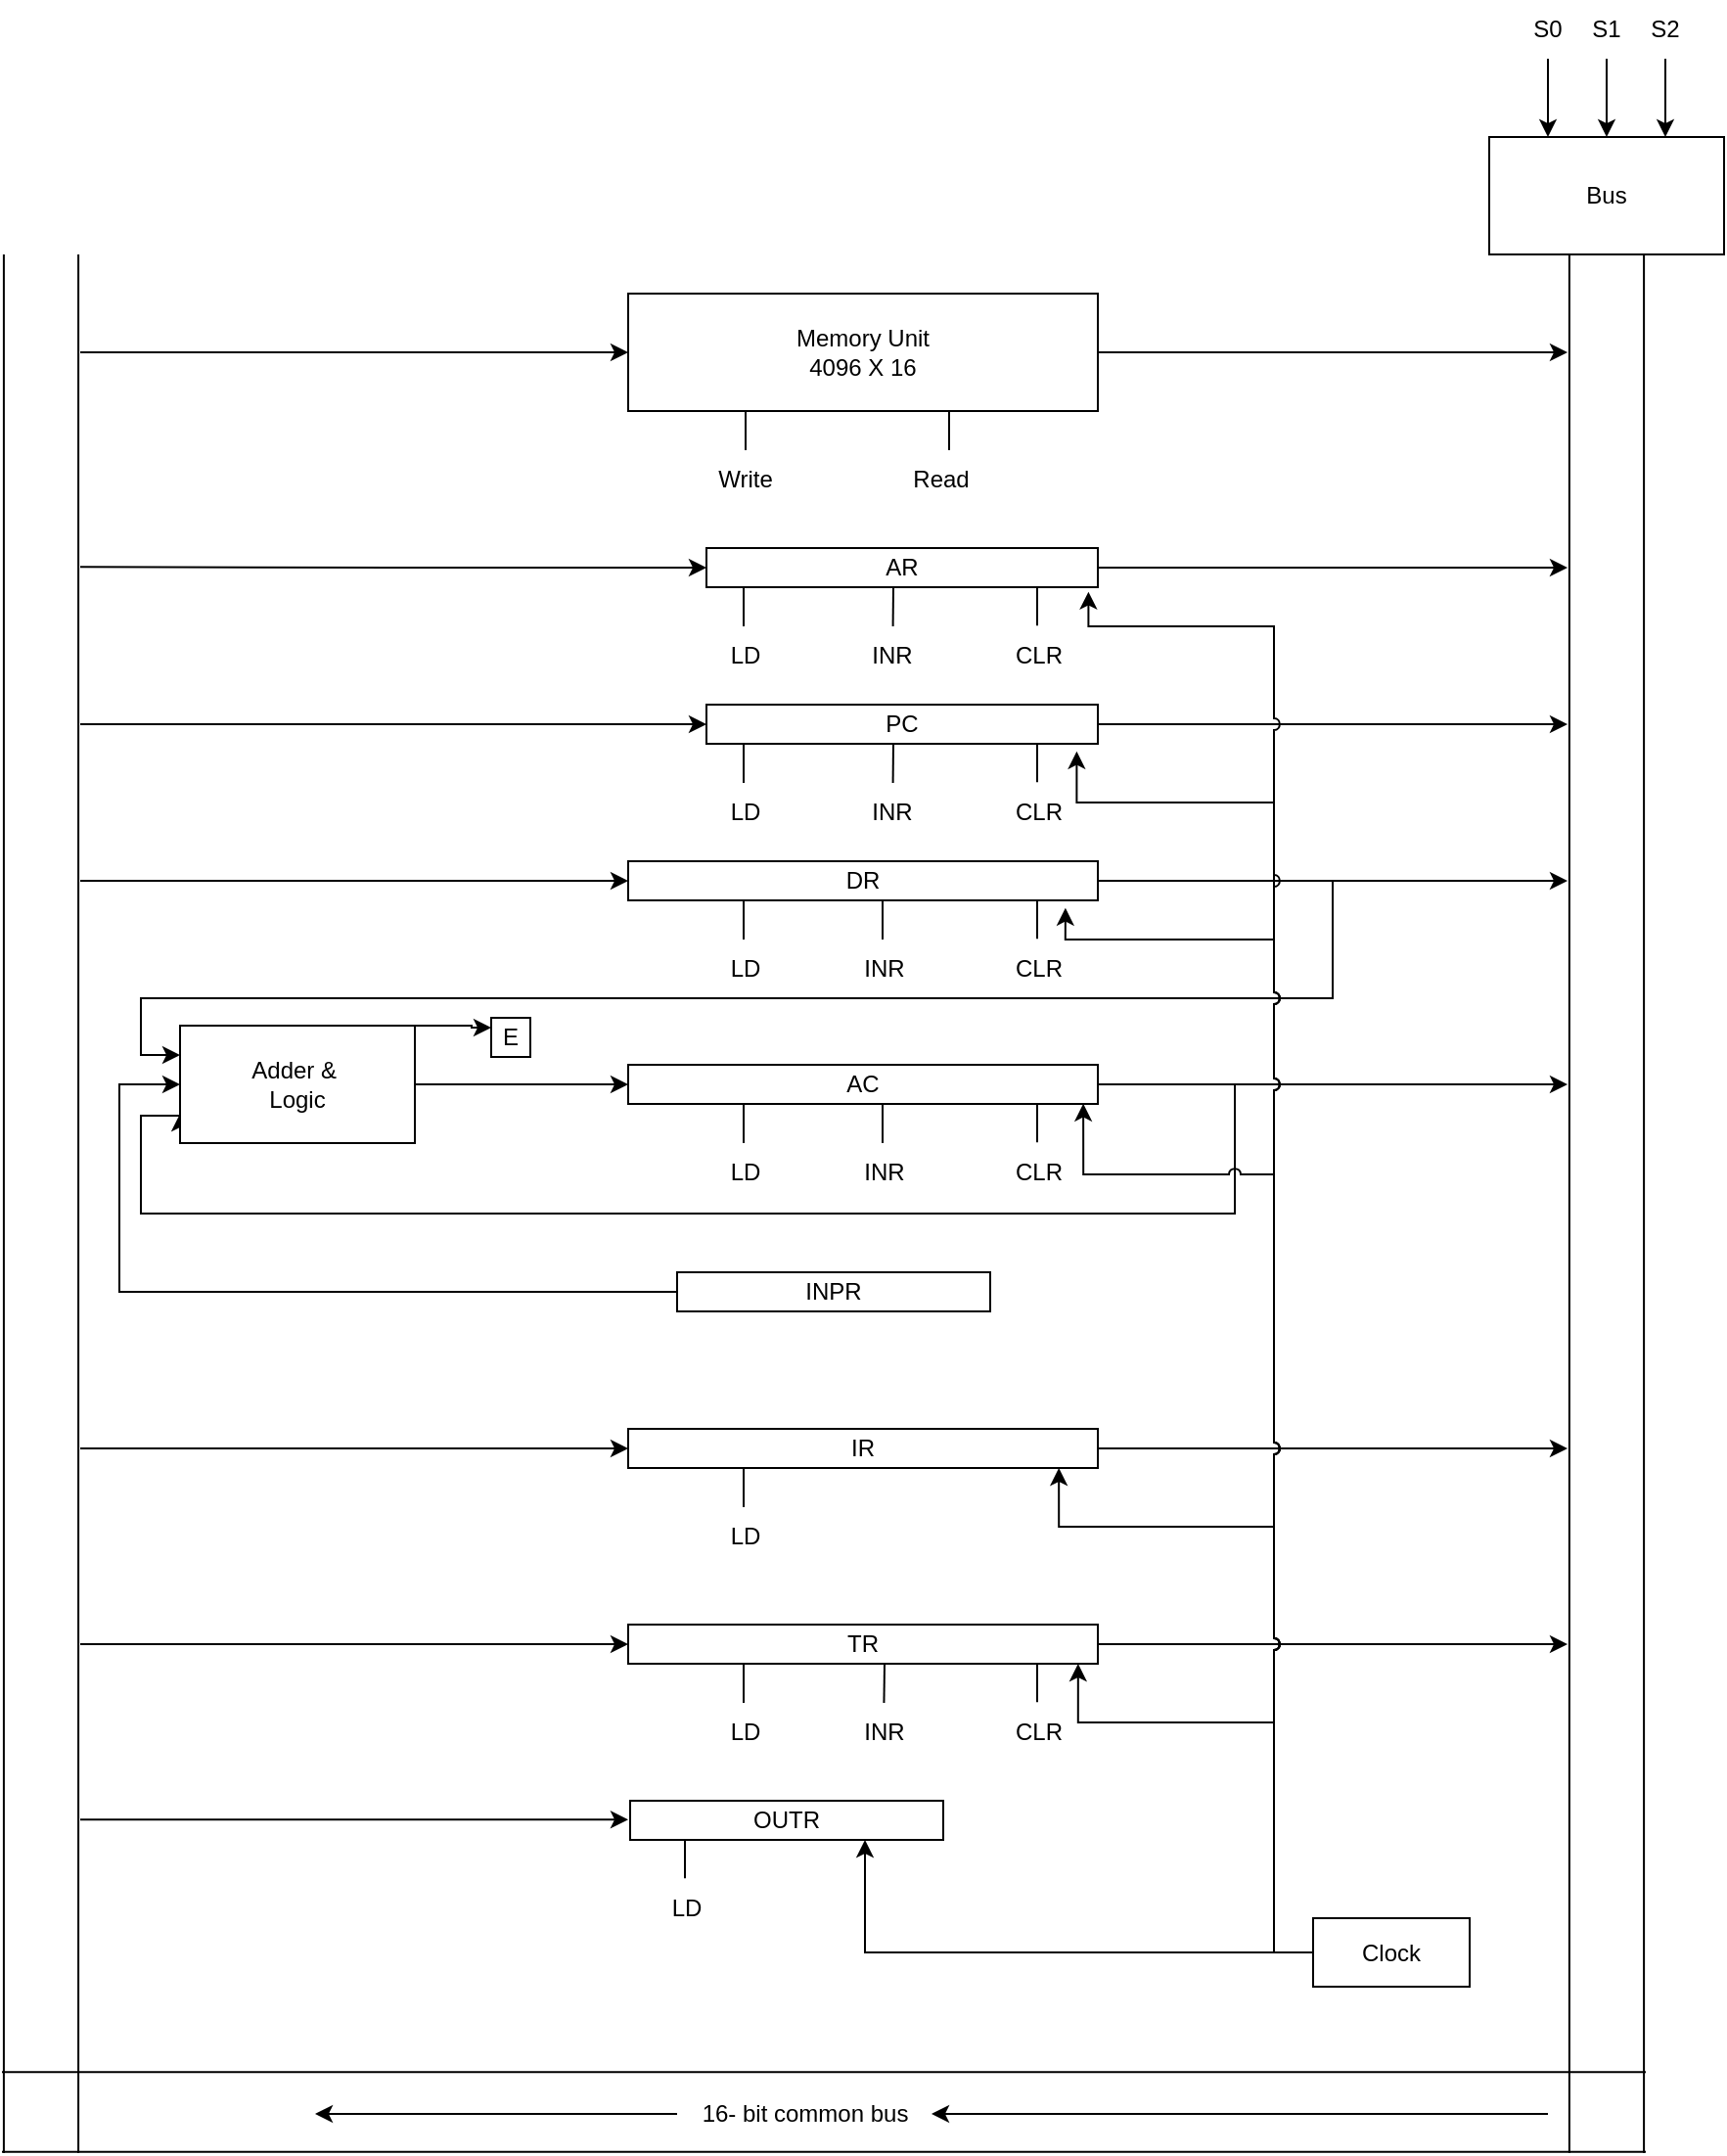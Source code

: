<mxfile version="26.0.4">
  <diagram name="Page-1" id="NOIpZjbtEaGWMHecZrJ_">
    <mxGraphModel dx="1195" dy="697" grid="1" gridSize="10" guides="1" tooltips="1" connect="1" arrows="1" fold="1" page="1" pageScale="1" pageWidth="850" pageHeight="1100" math="0" shadow="0">
      <root>
        <mxCell id="0" />
        <mxCell id="1" parent="0" />
        <mxCell id="PT3ssZ1KaxSmKBL_-T_G-2" value="" style="shape=link;html=1;rounded=0;width=38.095;" edge="1" parent="1">
          <mxGeometry width="100" relative="1" as="geometry">
            <mxPoint x="820" y="1120" as="sourcePoint" />
            <mxPoint x="820" y="150" as="targetPoint" />
          </mxGeometry>
        </mxCell>
        <mxCell id="PT3ssZ1KaxSmKBL_-T_G-3" value="" style="shape=link;html=1;rounded=0;width=40.857;" edge="1" parent="1">
          <mxGeometry width="100" relative="1" as="geometry">
            <mxPoint y="1099" as="sourcePoint" />
            <mxPoint x="840" y="1099" as="targetPoint" />
          </mxGeometry>
        </mxCell>
        <mxCell id="PT3ssZ1KaxSmKBL_-T_G-5" value="" style="shape=link;html=1;rounded=0;width=38.095;" edge="1" parent="1">
          <mxGeometry width="100" relative="1" as="geometry">
            <mxPoint x="20" y="1120" as="sourcePoint" />
            <mxPoint x="20" y="150" as="targetPoint" />
          </mxGeometry>
        </mxCell>
        <mxCell id="PT3ssZ1KaxSmKBL_-T_G-9" style="edgeStyle=orthogonalEdgeStyle;rounded=0;orthogonalLoop=1;jettySize=auto;html=1;endArrow=none;endFill=0;startArrow=classic;startFill=1;" edge="1" parent="1" source="PT3ssZ1KaxSmKBL_-T_G-6">
          <mxGeometry relative="1" as="geometry">
            <mxPoint x="820" y="50" as="targetPoint" />
          </mxGeometry>
        </mxCell>
        <mxCell id="PT3ssZ1KaxSmKBL_-T_G-10" style="edgeStyle=orthogonalEdgeStyle;rounded=0;orthogonalLoop=1;jettySize=auto;html=1;exitX=0.25;exitY=0;exitDx=0;exitDy=0;startArrow=classic;startFill=1;endArrow=none;endFill=0;" edge="1" parent="1" source="PT3ssZ1KaxSmKBL_-T_G-6">
          <mxGeometry relative="1" as="geometry">
            <mxPoint x="790" y="50" as="targetPoint" />
          </mxGeometry>
        </mxCell>
        <mxCell id="PT3ssZ1KaxSmKBL_-T_G-11" style="edgeStyle=orthogonalEdgeStyle;rounded=0;orthogonalLoop=1;jettySize=auto;html=1;exitX=0.75;exitY=0;exitDx=0;exitDy=0;startArrow=classic;startFill=1;endArrow=none;endFill=0;" edge="1" parent="1" source="PT3ssZ1KaxSmKBL_-T_G-6">
          <mxGeometry relative="1" as="geometry">
            <mxPoint x="850" y="50" as="targetPoint" />
          </mxGeometry>
        </mxCell>
        <mxCell id="PT3ssZ1KaxSmKBL_-T_G-6" value="Bus" style="rounded=0;whiteSpace=wrap;html=1;" vertex="1" parent="1">
          <mxGeometry x="760" y="90" width="120" height="60" as="geometry" />
        </mxCell>
        <mxCell id="PT3ssZ1KaxSmKBL_-T_G-12" value="S0" style="text;html=1;align=center;verticalAlign=middle;whiteSpace=wrap;rounded=0;" vertex="1" parent="1">
          <mxGeometry x="760" y="20" width="60" height="30" as="geometry" />
        </mxCell>
        <mxCell id="PT3ssZ1KaxSmKBL_-T_G-13" value="S1" style="text;html=1;align=center;verticalAlign=middle;whiteSpace=wrap;rounded=0;" vertex="1" parent="1">
          <mxGeometry x="790" y="20" width="60" height="30" as="geometry" />
        </mxCell>
        <mxCell id="PT3ssZ1KaxSmKBL_-T_G-14" value="S2" style="text;html=1;align=center;verticalAlign=middle;whiteSpace=wrap;rounded=0;" vertex="1" parent="1">
          <mxGeometry x="820" y="20" width="60" height="30" as="geometry" />
        </mxCell>
        <mxCell id="PT3ssZ1KaxSmKBL_-T_G-16" style="edgeStyle=orthogonalEdgeStyle;rounded=0;orthogonalLoop=1;jettySize=auto;html=1;" edge="1" parent="1" source="PT3ssZ1KaxSmKBL_-T_G-15">
          <mxGeometry relative="1" as="geometry">
            <mxPoint x="800" y="200.0" as="targetPoint" />
          </mxGeometry>
        </mxCell>
        <mxCell id="PT3ssZ1KaxSmKBL_-T_G-17" style="edgeStyle=orthogonalEdgeStyle;rounded=0;orthogonalLoop=1;jettySize=auto;html=1;endArrow=none;endFill=0;startArrow=classic;startFill=1;" edge="1" parent="1" source="PT3ssZ1KaxSmKBL_-T_G-15">
          <mxGeometry relative="1" as="geometry">
            <mxPoint x="40" y="200.0" as="targetPoint" />
          </mxGeometry>
        </mxCell>
        <mxCell id="PT3ssZ1KaxSmKBL_-T_G-15" value="Memory Unit&lt;div&gt;4096 X 16&lt;/div&gt;" style="rounded=0;whiteSpace=wrap;html=1;" vertex="1" parent="1">
          <mxGeometry x="320" y="170" width="240" height="60" as="geometry" />
        </mxCell>
        <mxCell id="PT3ssZ1KaxSmKBL_-T_G-18" value="" style="endArrow=none;html=1;rounded=0;entryX=0.25;entryY=1;entryDx=0;entryDy=0;exitX=0.5;exitY=0;exitDx=0;exitDy=0;" edge="1" parent="1" source="PT3ssZ1KaxSmKBL_-T_G-19" target="PT3ssZ1KaxSmKBL_-T_G-15">
          <mxGeometry width="50" height="50" relative="1" as="geometry">
            <mxPoint x="350" y="250" as="sourcePoint" />
            <mxPoint x="390" y="250" as="targetPoint" />
          </mxGeometry>
        </mxCell>
        <mxCell id="PT3ssZ1KaxSmKBL_-T_G-19" value="&lt;div&gt;Write&lt;/div&gt;" style="text;html=1;align=center;verticalAlign=middle;whiteSpace=wrap;rounded=0;" vertex="1" parent="1">
          <mxGeometry x="350" y="250" width="60" height="30" as="geometry" />
        </mxCell>
        <mxCell id="PT3ssZ1KaxSmKBL_-T_G-21" value="" style="endArrow=none;html=1;rounded=0;entryX=0.25;entryY=1;entryDx=0;entryDy=0;" edge="1" parent="1">
          <mxGeometry width="50" height="50" relative="1" as="geometry">
            <mxPoint x="484" y="250" as="sourcePoint" />
            <mxPoint x="484" y="230" as="targetPoint" />
          </mxGeometry>
        </mxCell>
        <mxCell id="PT3ssZ1KaxSmKBL_-T_G-22" value="&lt;div&gt;Read&lt;/div&gt;" style="text;html=1;align=center;verticalAlign=middle;whiteSpace=wrap;rounded=0;" vertex="1" parent="1">
          <mxGeometry x="450" y="250" width="60" height="30" as="geometry" />
        </mxCell>
        <mxCell id="PT3ssZ1KaxSmKBL_-T_G-24" style="edgeStyle=orthogonalEdgeStyle;rounded=0;orthogonalLoop=1;jettySize=auto;html=1;" edge="1" parent="1" source="PT3ssZ1KaxSmKBL_-T_G-23">
          <mxGeometry relative="1" as="geometry">
            <mxPoint x="800.0" y="310.0" as="targetPoint" />
          </mxGeometry>
        </mxCell>
        <mxCell id="PT3ssZ1KaxSmKBL_-T_G-23" value="AR" style="rounded=0;whiteSpace=wrap;html=1;" vertex="1" parent="1">
          <mxGeometry x="360" y="300" width="200" height="20" as="geometry" />
        </mxCell>
        <mxCell id="PT3ssZ1KaxSmKBL_-T_G-26" style="edgeStyle=orthogonalEdgeStyle;rounded=0;orthogonalLoop=1;jettySize=auto;html=1;endArrow=none;endFill=0;startArrow=classic;startFill=1;exitX=0;exitY=0.5;exitDx=0;exitDy=0;" edge="1" parent="1" source="PT3ssZ1KaxSmKBL_-T_G-23">
          <mxGeometry relative="1" as="geometry">
            <mxPoint x="40" y="309.66" as="targetPoint" />
            <mxPoint x="280" y="309.66" as="sourcePoint" />
          </mxGeometry>
        </mxCell>
        <mxCell id="PT3ssZ1KaxSmKBL_-T_G-28" value="" style="endArrow=none;html=1;rounded=0;edgeStyle=elbowEdgeStyle;elbow=horizontal;entryX=0.102;entryY=1.017;entryDx=0;entryDy=0;entryPerimeter=0;" edge="1" parent="1">
          <mxGeometry width="50" height="50" relative="1" as="geometry">
            <mxPoint x="379" y="340" as="sourcePoint" />
            <mxPoint x="379.4" y="320.34" as="targetPoint" />
          </mxGeometry>
        </mxCell>
        <mxCell id="PT3ssZ1KaxSmKBL_-T_G-29" value="LD" style="text;html=1;align=center;verticalAlign=middle;whiteSpace=wrap;rounded=0;" vertex="1" parent="1">
          <mxGeometry x="350" y="340" width="60" height="30" as="geometry" />
        </mxCell>
        <mxCell id="PT3ssZ1KaxSmKBL_-T_G-30" value="" style="endArrow=none;html=1;rounded=0;edgeStyle=elbowEdgeStyle;entryX=0.48;entryY=1;entryDx=0;entryDy=0;entryPerimeter=0;" edge="1" parent="1" target="PT3ssZ1KaxSmKBL_-T_G-23">
          <mxGeometry width="50" height="50" relative="1" as="geometry">
            <mxPoint x="455.3" y="340" as="sourcePoint" />
            <mxPoint x="454.7" y="321.56" as="targetPoint" />
          </mxGeometry>
        </mxCell>
        <mxCell id="PT3ssZ1KaxSmKBL_-T_G-31" value="INR" style="text;html=1;align=center;verticalAlign=middle;whiteSpace=wrap;rounded=0;" vertex="1" parent="1">
          <mxGeometry x="425" y="340" width="60" height="30" as="geometry" />
        </mxCell>
        <mxCell id="PT3ssZ1KaxSmKBL_-T_G-32" value="CLR" style="text;html=1;align=center;verticalAlign=middle;whiteSpace=wrap;rounded=0;" vertex="1" parent="1">
          <mxGeometry x="500" y="339.66" width="60" height="30" as="geometry" />
        </mxCell>
        <mxCell id="PT3ssZ1KaxSmKBL_-T_G-33" value="" style="endArrow=none;html=1;rounded=0;edgeStyle=elbowEdgeStyle;elbow=horizontal;entryX=0.102;entryY=1.017;entryDx=0;entryDy=0;entryPerimeter=0;" edge="1" parent="1">
          <mxGeometry width="50" height="50" relative="1" as="geometry">
            <mxPoint x="529" y="339.66" as="sourcePoint" />
            <mxPoint x="529.4" y="320.0" as="targetPoint" />
          </mxGeometry>
        </mxCell>
        <mxCell id="PT3ssZ1KaxSmKBL_-T_G-42" style="edgeStyle=orthogonalEdgeStyle;rounded=0;orthogonalLoop=1;jettySize=auto;html=1;" edge="1" parent="1" source="PT3ssZ1KaxSmKBL_-T_G-34">
          <mxGeometry relative="1" as="geometry">
            <mxPoint x="800" y="390" as="targetPoint" />
          </mxGeometry>
        </mxCell>
        <mxCell id="PT3ssZ1KaxSmKBL_-T_G-34" value="PC" style="rounded=0;whiteSpace=wrap;html=1;" vertex="1" parent="1">
          <mxGeometry x="360" y="380" width="200" height="20" as="geometry" />
        </mxCell>
        <mxCell id="PT3ssZ1KaxSmKBL_-T_G-35" value="" style="endArrow=none;html=1;rounded=0;edgeStyle=elbowEdgeStyle;elbow=horizontal;entryX=0.102;entryY=1.017;entryDx=0;entryDy=0;entryPerimeter=0;" edge="1" parent="1">
          <mxGeometry width="50" height="50" relative="1" as="geometry">
            <mxPoint x="379" y="420" as="sourcePoint" />
            <mxPoint x="379.4" y="400.34" as="targetPoint" />
          </mxGeometry>
        </mxCell>
        <mxCell id="PT3ssZ1KaxSmKBL_-T_G-36" value="LD" style="text;html=1;align=center;verticalAlign=middle;whiteSpace=wrap;rounded=0;" vertex="1" parent="1">
          <mxGeometry x="350" y="420" width="60" height="30" as="geometry" />
        </mxCell>
        <mxCell id="PT3ssZ1KaxSmKBL_-T_G-37" value="" style="endArrow=none;html=1;rounded=0;edgeStyle=elbowEdgeStyle;entryX=0.48;entryY=1;entryDx=0;entryDy=0;entryPerimeter=0;" edge="1" target="PT3ssZ1KaxSmKBL_-T_G-34" parent="1">
          <mxGeometry width="50" height="50" relative="1" as="geometry">
            <mxPoint x="455.3" y="420" as="sourcePoint" />
            <mxPoint x="454.7" y="401.56" as="targetPoint" />
          </mxGeometry>
        </mxCell>
        <mxCell id="PT3ssZ1KaxSmKBL_-T_G-38" value="INR" style="text;html=1;align=center;verticalAlign=middle;whiteSpace=wrap;rounded=0;" vertex="1" parent="1">
          <mxGeometry x="425" y="420" width="60" height="30" as="geometry" />
        </mxCell>
        <mxCell id="PT3ssZ1KaxSmKBL_-T_G-39" value="CLR" style="text;html=1;align=center;verticalAlign=middle;whiteSpace=wrap;rounded=0;" vertex="1" parent="1">
          <mxGeometry x="500" y="419.66" width="60" height="30" as="geometry" />
        </mxCell>
        <mxCell id="PT3ssZ1KaxSmKBL_-T_G-40" value="" style="endArrow=none;html=1;rounded=0;edgeStyle=elbowEdgeStyle;elbow=horizontal;entryX=0.102;entryY=1.017;entryDx=0;entryDy=0;entryPerimeter=0;" edge="1" parent="1">
          <mxGeometry width="50" height="50" relative="1" as="geometry">
            <mxPoint x="529" y="419.66" as="sourcePoint" />
            <mxPoint x="529.4" y="400.0" as="targetPoint" />
          </mxGeometry>
        </mxCell>
        <mxCell id="PT3ssZ1KaxSmKBL_-T_G-41" style="edgeStyle=orthogonalEdgeStyle;rounded=0;orthogonalLoop=1;jettySize=auto;html=1;endArrow=none;endFill=0;startArrow=classic;startFill=1;exitX=0;exitY=0.5;exitDx=0;exitDy=0;" edge="1" parent="1" source="PT3ssZ1KaxSmKBL_-T_G-34">
          <mxGeometry relative="1" as="geometry">
            <mxPoint x="40" y="390" as="targetPoint" />
            <mxPoint x="350" y="389.91" as="sourcePoint" />
          </mxGeometry>
        </mxCell>
        <mxCell id="PT3ssZ1KaxSmKBL_-T_G-72" style="edgeStyle=orthogonalEdgeStyle;rounded=0;orthogonalLoop=1;jettySize=auto;html=1;entryX=0;entryY=0.25;entryDx=0;entryDy=0;" edge="1" parent="1" source="PT3ssZ1KaxSmKBL_-T_G-43" target="PT3ssZ1KaxSmKBL_-T_G-71">
          <mxGeometry relative="1" as="geometry">
            <mxPoint x="80" y="540" as="targetPoint" />
            <Array as="points">
              <mxPoint x="680" y="470" />
              <mxPoint x="680" y="530" />
              <mxPoint x="71" y="530" />
              <mxPoint x="71" y="559" />
            </Array>
          </mxGeometry>
        </mxCell>
        <mxCell id="PT3ssZ1KaxSmKBL_-T_G-43" value="DR" style="rounded=0;whiteSpace=wrap;html=1;" vertex="1" parent="1">
          <mxGeometry x="320" y="460" width="240" height="20" as="geometry" />
        </mxCell>
        <mxCell id="PT3ssZ1KaxSmKBL_-T_G-44" value="" style="endArrow=none;html=1;rounded=0;edgeStyle=elbowEdgeStyle;elbow=horizontal;entryX=0.102;entryY=1.017;entryDx=0;entryDy=0;entryPerimeter=0;" edge="1" parent="1">
          <mxGeometry width="50" height="50" relative="1" as="geometry">
            <mxPoint x="379" y="500" as="sourcePoint" />
            <mxPoint x="379.4" y="480.34" as="targetPoint" />
          </mxGeometry>
        </mxCell>
        <mxCell id="PT3ssZ1KaxSmKBL_-T_G-45" value="LD" style="text;html=1;align=center;verticalAlign=middle;whiteSpace=wrap;rounded=0;" vertex="1" parent="1">
          <mxGeometry x="350" y="500" width="60" height="30" as="geometry" />
        </mxCell>
        <mxCell id="PT3ssZ1KaxSmKBL_-T_G-47" value="INR" style="text;html=1;align=center;verticalAlign=middle;whiteSpace=wrap;rounded=0;" vertex="1" parent="1">
          <mxGeometry x="421" y="499.66" width="60" height="30" as="geometry" />
        </mxCell>
        <mxCell id="PT3ssZ1KaxSmKBL_-T_G-48" value="CLR" style="text;html=1;align=center;verticalAlign=middle;whiteSpace=wrap;rounded=0;" vertex="1" parent="1">
          <mxGeometry x="500" y="499.66" width="60" height="30" as="geometry" />
        </mxCell>
        <mxCell id="PT3ssZ1KaxSmKBL_-T_G-49" value="" style="endArrow=none;html=1;rounded=0;edgeStyle=elbowEdgeStyle;elbow=horizontal;entryX=0.102;entryY=1.017;entryDx=0;entryDy=0;entryPerimeter=0;" edge="1" parent="1">
          <mxGeometry width="50" height="50" relative="1" as="geometry">
            <mxPoint x="529" y="499.66" as="sourcePoint" />
            <mxPoint x="529.4" y="480.0" as="targetPoint" />
          </mxGeometry>
        </mxCell>
        <mxCell id="PT3ssZ1KaxSmKBL_-T_G-50" style="edgeStyle=orthogonalEdgeStyle;rounded=0;orthogonalLoop=1;jettySize=auto;html=1;endArrow=none;endFill=0;startArrow=classic;startFill=1;exitX=0;exitY=0.5;exitDx=0;exitDy=0;" edge="1" source="PT3ssZ1KaxSmKBL_-T_G-43" parent="1">
          <mxGeometry relative="1" as="geometry">
            <mxPoint x="40" y="470" as="targetPoint" />
            <mxPoint x="350" y="469.91" as="sourcePoint" />
          </mxGeometry>
        </mxCell>
        <mxCell id="PT3ssZ1KaxSmKBL_-T_G-51" style="edgeStyle=orthogonalEdgeStyle;rounded=0;orthogonalLoop=1;jettySize=auto;html=1;" edge="1" source="PT3ssZ1KaxSmKBL_-T_G-43" parent="1">
          <mxGeometry relative="1" as="geometry">
            <mxPoint x="800" y="470" as="targetPoint" />
          </mxGeometry>
        </mxCell>
        <mxCell id="PT3ssZ1KaxSmKBL_-T_G-52" value="" style="endArrow=none;html=1;rounded=0;edgeStyle=elbowEdgeStyle;elbow=horizontal;entryX=0.102;entryY=1.017;entryDx=0;entryDy=0;entryPerimeter=0;" edge="1" parent="1">
          <mxGeometry width="50" height="50" relative="1" as="geometry">
            <mxPoint x="450" y="500" as="sourcePoint" />
            <mxPoint x="450.4" y="480.34" as="targetPoint" />
          </mxGeometry>
        </mxCell>
        <mxCell id="PT3ssZ1KaxSmKBL_-T_G-76" style="edgeStyle=orthogonalEdgeStyle;rounded=0;orthogonalLoop=1;jettySize=auto;html=1;exitX=1;exitY=0.5;exitDx=0;exitDy=0;entryX=0;entryY=0.75;entryDx=0;entryDy=0;" edge="1" parent="1" source="PT3ssZ1KaxSmKBL_-T_G-53" target="PT3ssZ1KaxSmKBL_-T_G-71">
          <mxGeometry relative="1" as="geometry">
            <mxPoint x="50" y="590" as="targetPoint" />
            <Array as="points">
              <mxPoint x="630" y="574" />
              <mxPoint x="630" y="640" />
              <mxPoint x="71" y="640" />
              <mxPoint x="71" y="590" />
              <mxPoint x="91" y="590" />
            </Array>
          </mxGeometry>
        </mxCell>
        <mxCell id="PT3ssZ1KaxSmKBL_-T_G-53" value="AC" style="rounded=0;whiteSpace=wrap;html=1;" vertex="1" parent="1">
          <mxGeometry x="320" y="564" width="240" height="20" as="geometry" />
        </mxCell>
        <mxCell id="PT3ssZ1KaxSmKBL_-T_G-54" value="" style="endArrow=none;html=1;rounded=0;edgeStyle=elbowEdgeStyle;elbow=horizontal;entryX=0.102;entryY=1.017;entryDx=0;entryDy=0;entryPerimeter=0;" edge="1" parent="1">
          <mxGeometry width="50" height="50" relative="1" as="geometry">
            <mxPoint x="379" y="604" as="sourcePoint" />
            <mxPoint x="379.4" y="584.34" as="targetPoint" />
          </mxGeometry>
        </mxCell>
        <mxCell id="PT3ssZ1KaxSmKBL_-T_G-55" value="LD" style="text;html=1;align=center;verticalAlign=middle;whiteSpace=wrap;rounded=0;" vertex="1" parent="1">
          <mxGeometry x="350" y="604" width="60" height="30" as="geometry" />
        </mxCell>
        <mxCell id="PT3ssZ1KaxSmKBL_-T_G-56" value="INR" style="text;html=1;align=center;verticalAlign=middle;whiteSpace=wrap;rounded=0;" vertex="1" parent="1">
          <mxGeometry x="421" y="603.66" width="60" height="30" as="geometry" />
        </mxCell>
        <mxCell id="PT3ssZ1KaxSmKBL_-T_G-57" value="CLR" style="text;html=1;align=center;verticalAlign=middle;whiteSpace=wrap;rounded=0;" vertex="1" parent="1">
          <mxGeometry x="500" y="603.66" width="60" height="30" as="geometry" />
        </mxCell>
        <mxCell id="PT3ssZ1KaxSmKBL_-T_G-58" value="" style="endArrow=none;html=1;rounded=0;edgeStyle=elbowEdgeStyle;elbow=horizontal;entryX=0.102;entryY=1.017;entryDx=0;entryDy=0;entryPerimeter=0;" edge="1" parent="1">
          <mxGeometry width="50" height="50" relative="1" as="geometry">
            <mxPoint x="529" y="603.66" as="sourcePoint" />
            <mxPoint x="529.4" y="584" as="targetPoint" />
          </mxGeometry>
        </mxCell>
        <mxCell id="PT3ssZ1KaxSmKBL_-T_G-59" value="" style="endArrow=none;html=1;rounded=0;edgeStyle=elbowEdgeStyle;elbow=horizontal;entryX=0.102;entryY=1.017;entryDx=0;entryDy=0;entryPerimeter=0;" edge="1" parent="1">
          <mxGeometry width="50" height="50" relative="1" as="geometry">
            <mxPoint x="450" y="604" as="sourcePoint" />
            <mxPoint x="450.4" y="584.34" as="targetPoint" />
          </mxGeometry>
        </mxCell>
        <mxCell id="PT3ssZ1KaxSmKBL_-T_G-61" style="edgeStyle=orthogonalEdgeStyle;rounded=0;orthogonalLoop=1;jettySize=auto;html=1;" edge="1" source="PT3ssZ1KaxSmKBL_-T_G-53" parent="1">
          <mxGeometry relative="1" as="geometry">
            <mxPoint x="800" y="574" as="targetPoint" />
          </mxGeometry>
        </mxCell>
        <mxCell id="PT3ssZ1KaxSmKBL_-T_G-77" style="edgeStyle=orthogonalEdgeStyle;rounded=0;orthogonalLoop=1;jettySize=auto;html=1;exitX=0;exitY=0.5;exitDx=0;exitDy=0;entryX=0;entryY=0.5;entryDx=0;entryDy=0;" edge="1" parent="1" source="PT3ssZ1KaxSmKBL_-T_G-62" target="PT3ssZ1KaxSmKBL_-T_G-71">
          <mxGeometry relative="1" as="geometry">
            <Array as="points">
              <mxPoint x="60" y="680" />
              <mxPoint x="60" y="574" />
            </Array>
          </mxGeometry>
        </mxCell>
        <mxCell id="PT3ssZ1KaxSmKBL_-T_G-62" value="INPR" style="rounded=0;whiteSpace=wrap;html=1;" vertex="1" parent="1">
          <mxGeometry x="345" y="670" width="160" height="20" as="geometry" />
        </mxCell>
        <mxCell id="PT3ssZ1KaxSmKBL_-T_G-73" style="edgeStyle=orthogonalEdgeStyle;rounded=0;orthogonalLoop=1;jettySize=auto;html=1;exitX=1;exitY=0;exitDx=0;exitDy=0;entryX=0;entryY=0.25;entryDx=0;entryDy=0;" edge="1" parent="1" source="PT3ssZ1KaxSmKBL_-T_G-71" target="PT3ssZ1KaxSmKBL_-T_G-74">
          <mxGeometry relative="1" as="geometry">
            <mxPoint x="240" y="540" as="targetPoint" />
            <mxPoint x="230" y="540" as="sourcePoint" />
            <Array as="points">
              <mxPoint x="240" y="544" />
            </Array>
          </mxGeometry>
        </mxCell>
        <mxCell id="PT3ssZ1KaxSmKBL_-T_G-75" style="edgeStyle=orthogonalEdgeStyle;rounded=0;orthogonalLoop=1;jettySize=auto;html=1;exitX=1;exitY=0.5;exitDx=0;exitDy=0;entryX=0;entryY=0.5;entryDx=0;entryDy=0;" edge="1" parent="1" source="PT3ssZ1KaxSmKBL_-T_G-71" target="PT3ssZ1KaxSmKBL_-T_G-53">
          <mxGeometry relative="1" as="geometry" />
        </mxCell>
        <mxCell id="PT3ssZ1KaxSmKBL_-T_G-71" value="Adder &amp;amp;&amp;nbsp;&lt;div&gt;Logic&lt;/div&gt;" style="rounded=0;whiteSpace=wrap;html=1;" vertex="1" parent="1">
          <mxGeometry x="91" y="544" width="120" height="60" as="geometry" />
        </mxCell>
        <mxCell id="PT3ssZ1KaxSmKBL_-T_G-74" value="E" style="rounded=0;whiteSpace=wrap;html=1;" vertex="1" parent="1">
          <mxGeometry x="250" y="540" width="20" height="20" as="geometry" />
        </mxCell>
        <mxCell id="PT3ssZ1KaxSmKBL_-T_G-78" value="IR" style="rounded=0;whiteSpace=wrap;html=1;" vertex="1" parent="1">
          <mxGeometry x="320" y="750" width="240" height="20" as="geometry" />
        </mxCell>
        <mxCell id="PT3ssZ1KaxSmKBL_-T_G-79" value="" style="endArrow=none;html=1;rounded=0;edgeStyle=elbowEdgeStyle;elbow=horizontal;entryX=0.102;entryY=1.017;entryDx=0;entryDy=0;entryPerimeter=0;" edge="1" parent="1">
          <mxGeometry width="50" height="50" relative="1" as="geometry">
            <mxPoint x="379" y="790" as="sourcePoint" />
            <mxPoint x="379.4" y="770.34" as="targetPoint" />
          </mxGeometry>
        </mxCell>
        <mxCell id="PT3ssZ1KaxSmKBL_-T_G-80" value="LD" style="text;html=1;align=center;verticalAlign=middle;whiteSpace=wrap;rounded=0;" vertex="1" parent="1">
          <mxGeometry x="350" y="790" width="60" height="30" as="geometry" />
        </mxCell>
        <mxCell id="PT3ssZ1KaxSmKBL_-T_G-85" style="edgeStyle=orthogonalEdgeStyle;rounded=0;orthogonalLoop=1;jettySize=auto;html=1;" edge="1" source="PT3ssZ1KaxSmKBL_-T_G-78" parent="1">
          <mxGeometry relative="1" as="geometry">
            <mxPoint x="800" y="760" as="targetPoint" />
          </mxGeometry>
        </mxCell>
        <mxCell id="PT3ssZ1KaxSmKBL_-T_G-86" style="edgeStyle=orthogonalEdgeStyle;rounded=0;orthogonalLoop=1;jettySize=auto;html=1;endArrow=none;endFill=0;startArrow=classic;startFill=1;exitX=0;exitY=0.5;exitDx=0;exitDy=0;" edge="1" source="PT3ssZ1KaxSmKBL_-T_G-78" parent="1">
          <mxGeometry relative="1" as="geometry">
            <mxPoint x="40" y="760" as="targetPoint" />
            <mxPoint x="350" y="759.91" as="sourcePoint" />
          </mxGeometry>
        </mxCell>
        <mxCell id="PT3ssZ1KaxSmKBL_-T_G-97" value="TR" style="rounded=0;whiteSpace=wrap;html=1;" vertex="1" parent="1">
          <mxGeometry x="320" y="850" width="240" height="20" as="geometry" />
        </mxCell>
        <mxCell id="PT3ssZ1KaxSmKBL_-T_G-98" value="" style="endArrow=none;html=1;rounded=0;edgeStyle=elbowEdgeStyle;elbow=horizontal;entryX=0.102;entryY=1.017;entryDx=0;entryDy=0;entryPerimeter=0;" edge="1" parent="1">
          <mxGeometry width="50" height="50" relative="1" as="geometry">
            <mxPoint x="379" y="890" as="sourcePoint" />
            <mxPoint x="379.4" y="870.34" as="targetPoint" />
          </mxGeometry>
        </mxCell>
        <mxCell id="PT3ssZ1KaxSmKBL_-T_G-99" value="LD" style="text;html=1;align=center;verticalAlign=middle;whiteSpace=wrap;rounded=0;" vertex="1" parent="1">
          <mxGeometry x="350" y="890" width="60" height="30" as="geometry" />
        </mxCell>
        <mxCell id="PT3ssZ1KaxSmKBL_-T_G-100" value="INR" style="text;html=1;align=center;verticalAlign=middle;whiteSpace=wrap;rounded=0;" vertex="1" parent="1">
          <mxGeometry x="421" y="889.66" width="60" height="30" as="geometry" />
        </mxCell>
        <mxCell id="PT3ssZ1KaxSmKBL_-T_G-101" value="CLR" style="text;html=1;align=center;verticalAlign=middle;whiteSpace=wrap;rounded=0;" vertex="1" parent="1">
          <mxGeometry x="500" y="889.66" width="60" height="30" as="geometry" />
        </mxCell>
        <mxCell id="PT3ssZ1KaxSmKBL_-T_G-102" value="" style="endArrow=none;html=1;rounded=0;edgeStyle=elbowEdgeStyle;elbow=horizontal;entryX=0.102;entryY=1.017;entryDx=0;entryDy=0;entryPerimeter=0;" edge="1" parent="1">
          <mxGeometry width="50" height="50" relative="1" as="geometry">
            <mxPoint x="529" y="889.66" as="sourcePoint" />
            <mxPoint x="529.4" y="870" as="targetPoint" />
          </mxGeometry>
        </mxCell>
        <mxCell id="PT3ssZ1KaxSmKBL_-T_G-103" value="" style="endArrow=none;html=1;rounded=0;edgeStyle=elbowEdgeStyle;elbow=horizontal;entryX=0.102;entryY=1.017;entryDx=0;entryDy=0;entryPerimeter=0;" edge="1" parent="1">
          <mxGeometry width="50" height="50" relative="1" as="geometry">
            <mxPoint x="450.72" y="890" as="sourcePoint" />
            <mxPoint x="451.12" y="870.34" as="targetPoint" />
          </mxGeometry>
        </mxCell>
        <mxCell id="PT3ssZ1KaxSmKBL_-T_G-104" style="edgeStyle=orthogonalEdgeStyle;rounded=0;orthogonalLoop=1;jettySize=auto;html=1;" edge="1" source="PT3ssZ1KaxSmKBL_-T_G-97" parent="1">
          <mxGeometry relative="1" as="geometry">
            <mxPoint x="800" y="860" as="targetPoint" />
          </mxGeometry>
        </mxCell>
        <mxCell id="PT3ssZ1KaxSmKBL_-T_G-105" style="edgeStyle=orthogonalEdgeStyle;rounded=0;orthogonalLoop=1;jettySize=auto;html=1;endArrow=none;endFill=0;startArrow=classic;startFill=1;exitX=0;exitY=0.5;exitDx=0;exitDy=0;" edge="1" source="PT3ssZ1KaxSmKBL_-T_G-97" parent="1">
          <mxGeometry relative="1" as="geometry">
            <mxPoint x="40" y="860" as="targetPoint" />
            <mxPoint x="350" y="859.91" as="sourcePoint" />
          </mxGeometry>
        </mxCell>
        <mxCell id="PT3ssZ1KaxSmKBL_-T_G-106" value="OUTR" style="rounded=0;whiteSpace=wrap;html=1;" vertex="1" parent="1">
          <mxGeometry x="321" y="940" width="160" height="20" as="geometry" />
        </mxCell>
        <mxCell id="PT3ssZ1KaxSmKBL_-T_G-107" value="LD" style="text;html=1;align=center;verticalAlign=middle;whiteSpace=wrap;rounded=0;" vertex="1" parent="1">
          <mxGeometry x="320" y="979.66" width="60" height="30" as="geometry" />
        </mxCell>
        <mxCell id="PT3ssZ1KaxSmKBL_-T_G-108" value="" style="endArrow=none;html=1;rounded=0;edgeStyle=elbowEdgeStyle;elbow=horizontal;entryX=0.102;entryY=1.017;entryDx=0;entryDy=0;entryPerimeter=0;" edge="1" parent="1">
          <mxGeometry width="50" height="50" relative="1" as="geometry">
            <mxPoint x="349" y="979.66" as="sourcePoint" />
            <mxPoint x="349.4" y="960" as="targetPoint" />
          </mxGeometry>
        </mxCell>
        <mxCell id="PT3ssZ1KaxSmKBL_-T_G-109" style="edgeStyle=orthogonalEdgeStyle;rounded=0;orthogonalLoop=1;jettySize=auto;html=1;endArrow=none;endFill=0;startArrow=classic;startFill=1;exitX=0;exitY=0.5;exitDx=0;exitDy=0;" edge="1" parent="1">
          <mxGeometry relative="1" as="geometry">
            <mxPoint x="40" y="949.66" as="targetPoint" />
            <mxPoint x="320" y="949.66" as="sourcePoint" />
          </mxGeometry>
        </mxCell>
        <mxCell id="PT3ssZ1KaxSmKBL_-T_G-124" style="edgeStyle=orthogonalEdgeStyle;rounded=0;orthogonalLoop=1;jettySize=auto;html=1;" edge="1" parent="1" source="PT3ssZ1KaxSmKBL_-T_G-110">
          <mxGeometry relative="1" as="geometry">
            <mxPoint x="160" y="1100.0" as="targetPoint" />
          </mxGeometry>
        </mxCell>
        <mxCell id="PT3ssZ1KaxSmKBL_-T_G-125" style="edgeStyle=orthogonalEdgeStyle;rounded=0;orthogonalLoop=1;jettySize=auto;html=1;endArrow=none;endFill=0;startArrow=classic;startFill=1;" edge="1" parent="1" source="PT3ssZ1KaxSmKBL_-T_G-110">
          <mxGeometry relative="1" as="geometry">
            <mxPoint x="790" y="1100.0" as="targetPoint" />
          </mxGeometry>
        </mxCell>
        <mxCell id="PT3ssZ1KaxSmKBL_-T_G-110" value="16- bit common bus" style="text;html=1;align=center;verticalAlign=middle;resizable=0;points=[];autosize=1;strokeColor=none;fillColor=none;" vertex="1" parent="1">
          <mxGeometry x="345" y="1085" width="130" height="30" as="geometry" />
        </mxCell>
        <mxCell id="PT3ssZ1KaxSmKBL_-T_G-114" style="edgeStyle=orthogonalEdgeStyle;rounded=0;orthogonalLoop=1;jettySize=auto;html=1;entryX=0.75;entryY=1;entryDx=0;entryDy=0;" edge="1" parent="1" source="PT3ssZ1KaxSmKBL_-T_G-113" target="PT3ssZ1KaxSmKBL_-T_G-106">
          <mxGeometry relative="1" as="geometry" />
        </mxCell>
        <mxCell id="PT3ssZ1KaxSmKBL_-T_G-113" value="Clock" style="rounded=0;whiteSpace=wrap;html=1;" vertex="1" parent="1">
          <mxGeometry x="670" y="1000" width="80" height="35" as="geometry" />
        </mxCell>
        <mxCell id="PT3ssZ1KaxSmKBL_-T_G-115" style="edgeStyle=orthogonalEdgeStyle;rounded=0;orthogonalLoop=1;jettySize=auto;html=1;entryX=0.976;entryY=1.116;entryDx=0;entryDy=0;entryPerimeter=0;jumpStyle=arc;" edge="1" parent="1" source="PT3ssZ1KaxSmKBL_-T_G-113" target="PT3ssZ1KaxSmKBL_-T_G-23">
          <mxGeometry relative="1" as="geometry">
            <Array as="points">
              <mxPoint x="650" y="1017" />
              <mxPoint x="650" y="340" />
              <mxPoint x="555" y="340" />
            </Array>
          </mxGeometry>
        </mxCell>
        <mxCell id="PT3ssZ1KaxSmKBL_-T_G-119" style="edgeStyle=orthogonalEdgeStyle;rounded=0;orthogonalLoop=1;jettySize=auto;html=1;entryX=0.946;entryY=1.192;entryDx=0;entryDy=0;entryPerimeter=0;jumpStyle=arc;" edge="1" parent="1" source="PT3ssZ1KaxSmKBL_-T_G-113" target="PT3ssZ1KaxSmKBL_-T_G-34">
          <mxGeometry relative="1" as="geometry">
            <Array as="points">
              <mxPoint x="650" y="1018" />
              <mxPoint x="650" y="430" />
              <mxPoint x="549" y="430" />
            </Array>
          </mxGeometry>
        </mxCell>
        <mxCell id="PT3ssZ1KaxSmKBL_-T_G-120" style="edgeStyle=orthogonalEdgeStyle;rounded=0;orthogonalLoop=1;jettySize=auto;html=1;entryX=0.931;entryY=1.192;entryDx=0;entryDy=0;entryPerimeter=0;jumpStyle=arc;" edge="1" parent="1" source="PT3ssZ1KaxSmKBL_-T_G-113" target="PT3ssZ1KaxSmKBL_-T_G-43">
          <mxGeometry relative="1" as="geometry">
            <Array as="points">
              <mxPoint x="650" y="1018" />
              <mxPoint x="650" y="500" />
              <mxPoint x="543" y="500" />
            </Array>
          </mxGeometry>
        </mxCell>
        <mxCell id="PT3ssZ1KaxSmKBL_-T_G-121" style="edgeStyle=orthogonalEdgeStyle;rounded=0;orthogonalLoop=1;jettySize=auto;html=1;entryX=0.969;entryY=0.992;entryDx=0;entryDy=0;entryPerimeter=0;jumpStyle=arc;" edge="1" parent="1" source="PT3ssZ1KaxSmKBL_-T_G-113" target="PT3ssZ1KaxSmKBL_-T_G-53">
          <mxGeometry relative="1" as="geometry">
            <Array as="points">
              <mxPoint x="650" y="1018" />
              <mxPoint x="650" y="620" />
              <mxPoint x="553" y="620" />
            </Array>
          </mxGeometry>
        </mxCell>
        <mxCell id="PT3ssZ1KaxSmKBL_-T_G-122" style="edgeStyle=orthogonalEdgeStyle;rounded=0;orthogonalLoop=1;jettySize=auto;html=1;entryX=0.917;entryY=1;entryDx=0;entryDy=0;entryPerimeter=0;jumpStyle=arc;" edge="1" parent="1" source="PT3ssZ1KaxSmKBL_-T_G-113" target="PT3ssZ1KaxSmKBL_-T_G-78">
          <mxGeometry relative="1" as="geometry">
            <Array as="points">
              <mxPoint x="650" y="1018" />
              <mxPoint x="650" y="800" />
              <mxPoint x="540" y="800" />
            </Array>
          </mxGeometry>
        </mxCell>
        <mxCell id="PT3ssZ1KaxSmKBL_-T_G-123" style="edgeStyle=orthogonalEdgeStyle;rounded=0;orthogonalLoop=1;jettySize=auto;html=1;entryX=0.958;entryY=1;entryDx=0;entryDy=0;entryPerimeter=0;jumpStyle=arc;" edge="1" parent="1" source="PT3ssZ1KaxSmKBL_-T_G-113" target="PT3ssZ1KaxSmKBL_-T_G-97">
          <mxGeometry relative="1" as="geometry">
            <Array as="points">
              <mxPoint x="650" y="1018" />
              <mxPoint x="650" y="900" />
              <mxPoint x="550" y="900" />
            </Array>
          </mxGeometry>
        </mxCell>
      </root>
    </mxGraphModel>
  </diagram>
</mxfile>
